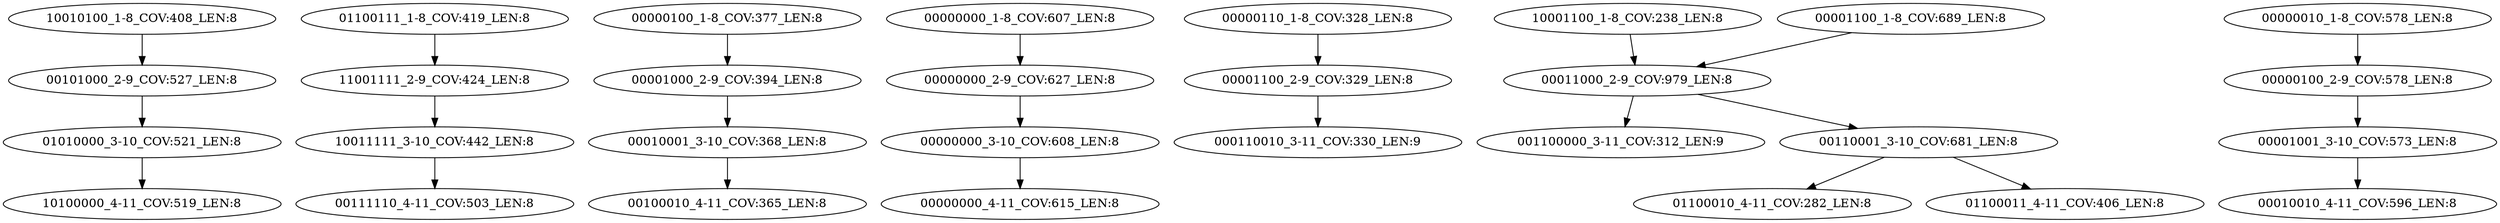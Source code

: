 digraph G {
    "10010100_1-8_COV:408_LEN:8" -> "00101000_2-9_COV:527_LEN:8";
    "01100111_1-8_COV:419_LEN:8" -> "11001111_2-9_COV:424_LEN:8";
    "00010001_3-10_COV:368_LEN:8" -> "00100010_4-11_COV:365_LEN:8";
    "00000000_2-9_COV:627_LEN:8" -> "00000000_3-10_COV:608_LEN:8";
    "00001000_2-9_COV:394_LEN:8" -> "00010001_3-10_COV:368_LEN:8";
    "00000100_1-8_COV:377_LEN:8" -> "00001000_2-9_COV:394_LEN:8";
    "00000110_1-8_COV:328_LEN:8" -> "00001100_2-9_COV:329_LEN:8";
    "10001100_1-8_COV:238_LEN:8" -> "00011000_2-9_COV:979_LEN:8";
    "00001001_3-10_COV:573_LEN:8" -> "00010010_4-11_COV:596_LEN:8";
    "11001111_2-9_COV:424_LEN:8" -> "10011111_3-10_COV:442_LEN:8";
    "00000100_2-9_COV:578_LEN:8" -> "00001001_3-10_COV:573_LEN:8";
    "00000010_1-8_COV:578_LEN:8" -> "00000100_2-9_COV:578_LEN:8";
    "00001100_2-9_COV:329_LEN:8" -> "000110010_3-11_COV:330_LEN:9";
    "00101000_2-9_COV:527_LEN:8" -> "01010000_3-10_COV:521_LEN:8";
    "01010000_3-10_COV:521_LEN:8" -> "10100000_4-11_COV:519_LEN:8";
    "00001100_1-8_COV:689_LEN:8" -> "00011000_2-9_COV:979_LEN:8";
    "10011111_3-10_COV:442_LEN:8" -> "00111110_4-11_COV:503_LEN:8";
    "00000000_1-8_COV:607_LEN:8" -> "00000000_2-9_COV:627_LEN:8";
    "00000000_3-10_COV:608_LEN:8" -> "00000000_4-11_COV:615_LEN:8";
    "00011000_2-9_COV:979_LEN:8" -> "001100000_3-11_COV:312_LEN:9";
    "00011000_2-9_COV:979_LEN:8" -> "00110001_3-10_COV:681_LEN:8";
    "00110001_3-10_COV:681_LEN:8" -> "01100010_4-11_COV:282_LEN:8";
    "00110001_3-10_COV:681_LEN:8" -> "01100011_4-11_COV:406_LEN:8";
}
